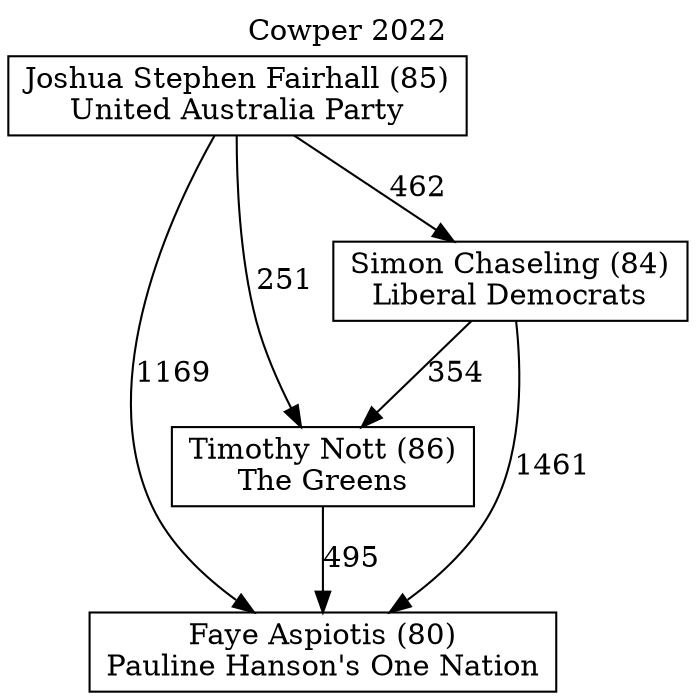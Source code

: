 // House preference flow
digraph "Faye Aspiotis (80)_Cowper_2022" {
	graph [label="Cowper 2022" labelloc=t mclimit=10]
	node [shape=box]
	"Faye Aspiotis (80)" [label="Faye Aspiotis (80)
Pauline Hanson's One Nation"]
	"Timothy Nott (86)" [label="Timothy Nott (86)
The Greens"]
	"Simon Chaseling (84)" [label="Simon Chaseling (84)
Liberal Democrats"]
	"Joshua Stephen Fairhall (85)" [label="Joshua Stephen Fairhall (85)
United Australia Party"]
	"Timothy Nott (86)" -> "Faye Aspiotis (80)" [label=495]
	"Simon Chaseling (84)" -> "Timothy Nott (86)" [label=354]
	"Joshua Stephen Fairhall (85)" -> "Simon Chaseling (84)" [label=462]
	"Simon Chaseling (84)" -> "Faye Aspiotis (80)" [label=1461]
	"Joshua Stephen Fairhall (85)" -> "Faye Aspiotis (80)" [label=1169]
	"Joshua Stephen Fairhall (85)" -> "Timothy Nott (86)" [label=251]
}
